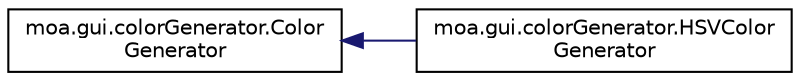 digraph "Graphical Class Hierarchy"
{
 // LATEX_PDF_SIZE
  edge [fontname="Helvetica",fontsize="10",labelfontname="Helvetica",labelfontsize="10"];
  node [fontname="Helvetica",fontsize="10",shape=record];
  rankdir="LR";
  Node0 [label="moa.gui.colorGenerator.Color\lGenerator",height=0.2,width=0.4,color="black", fillcolor="white", style="filled",URL="$interfacemoa_1_1gui_1_1color_generator_1_1_color_generator.html",tooltip=" "];
  Node0 -> Node1 [dir="back",color="midnightblue",fontsize="10",style="solid",fontname="Helvetica"];
  Node1 [label="moa.gui.colorGenerator.HSVColor\lGenerator",height=0.2,width=0.4,color="black", fillcolor="white", style="filled",URL="$classmoa_1_1gui_1_1color_generator_1_1_h_s_v_color_generator.html",tooltip=" "];
}

